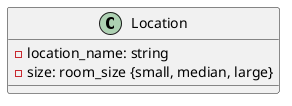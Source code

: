 @startuml
class Location {
    - location_name: string
    - size: room_size {small, median, large}
}
@enduml